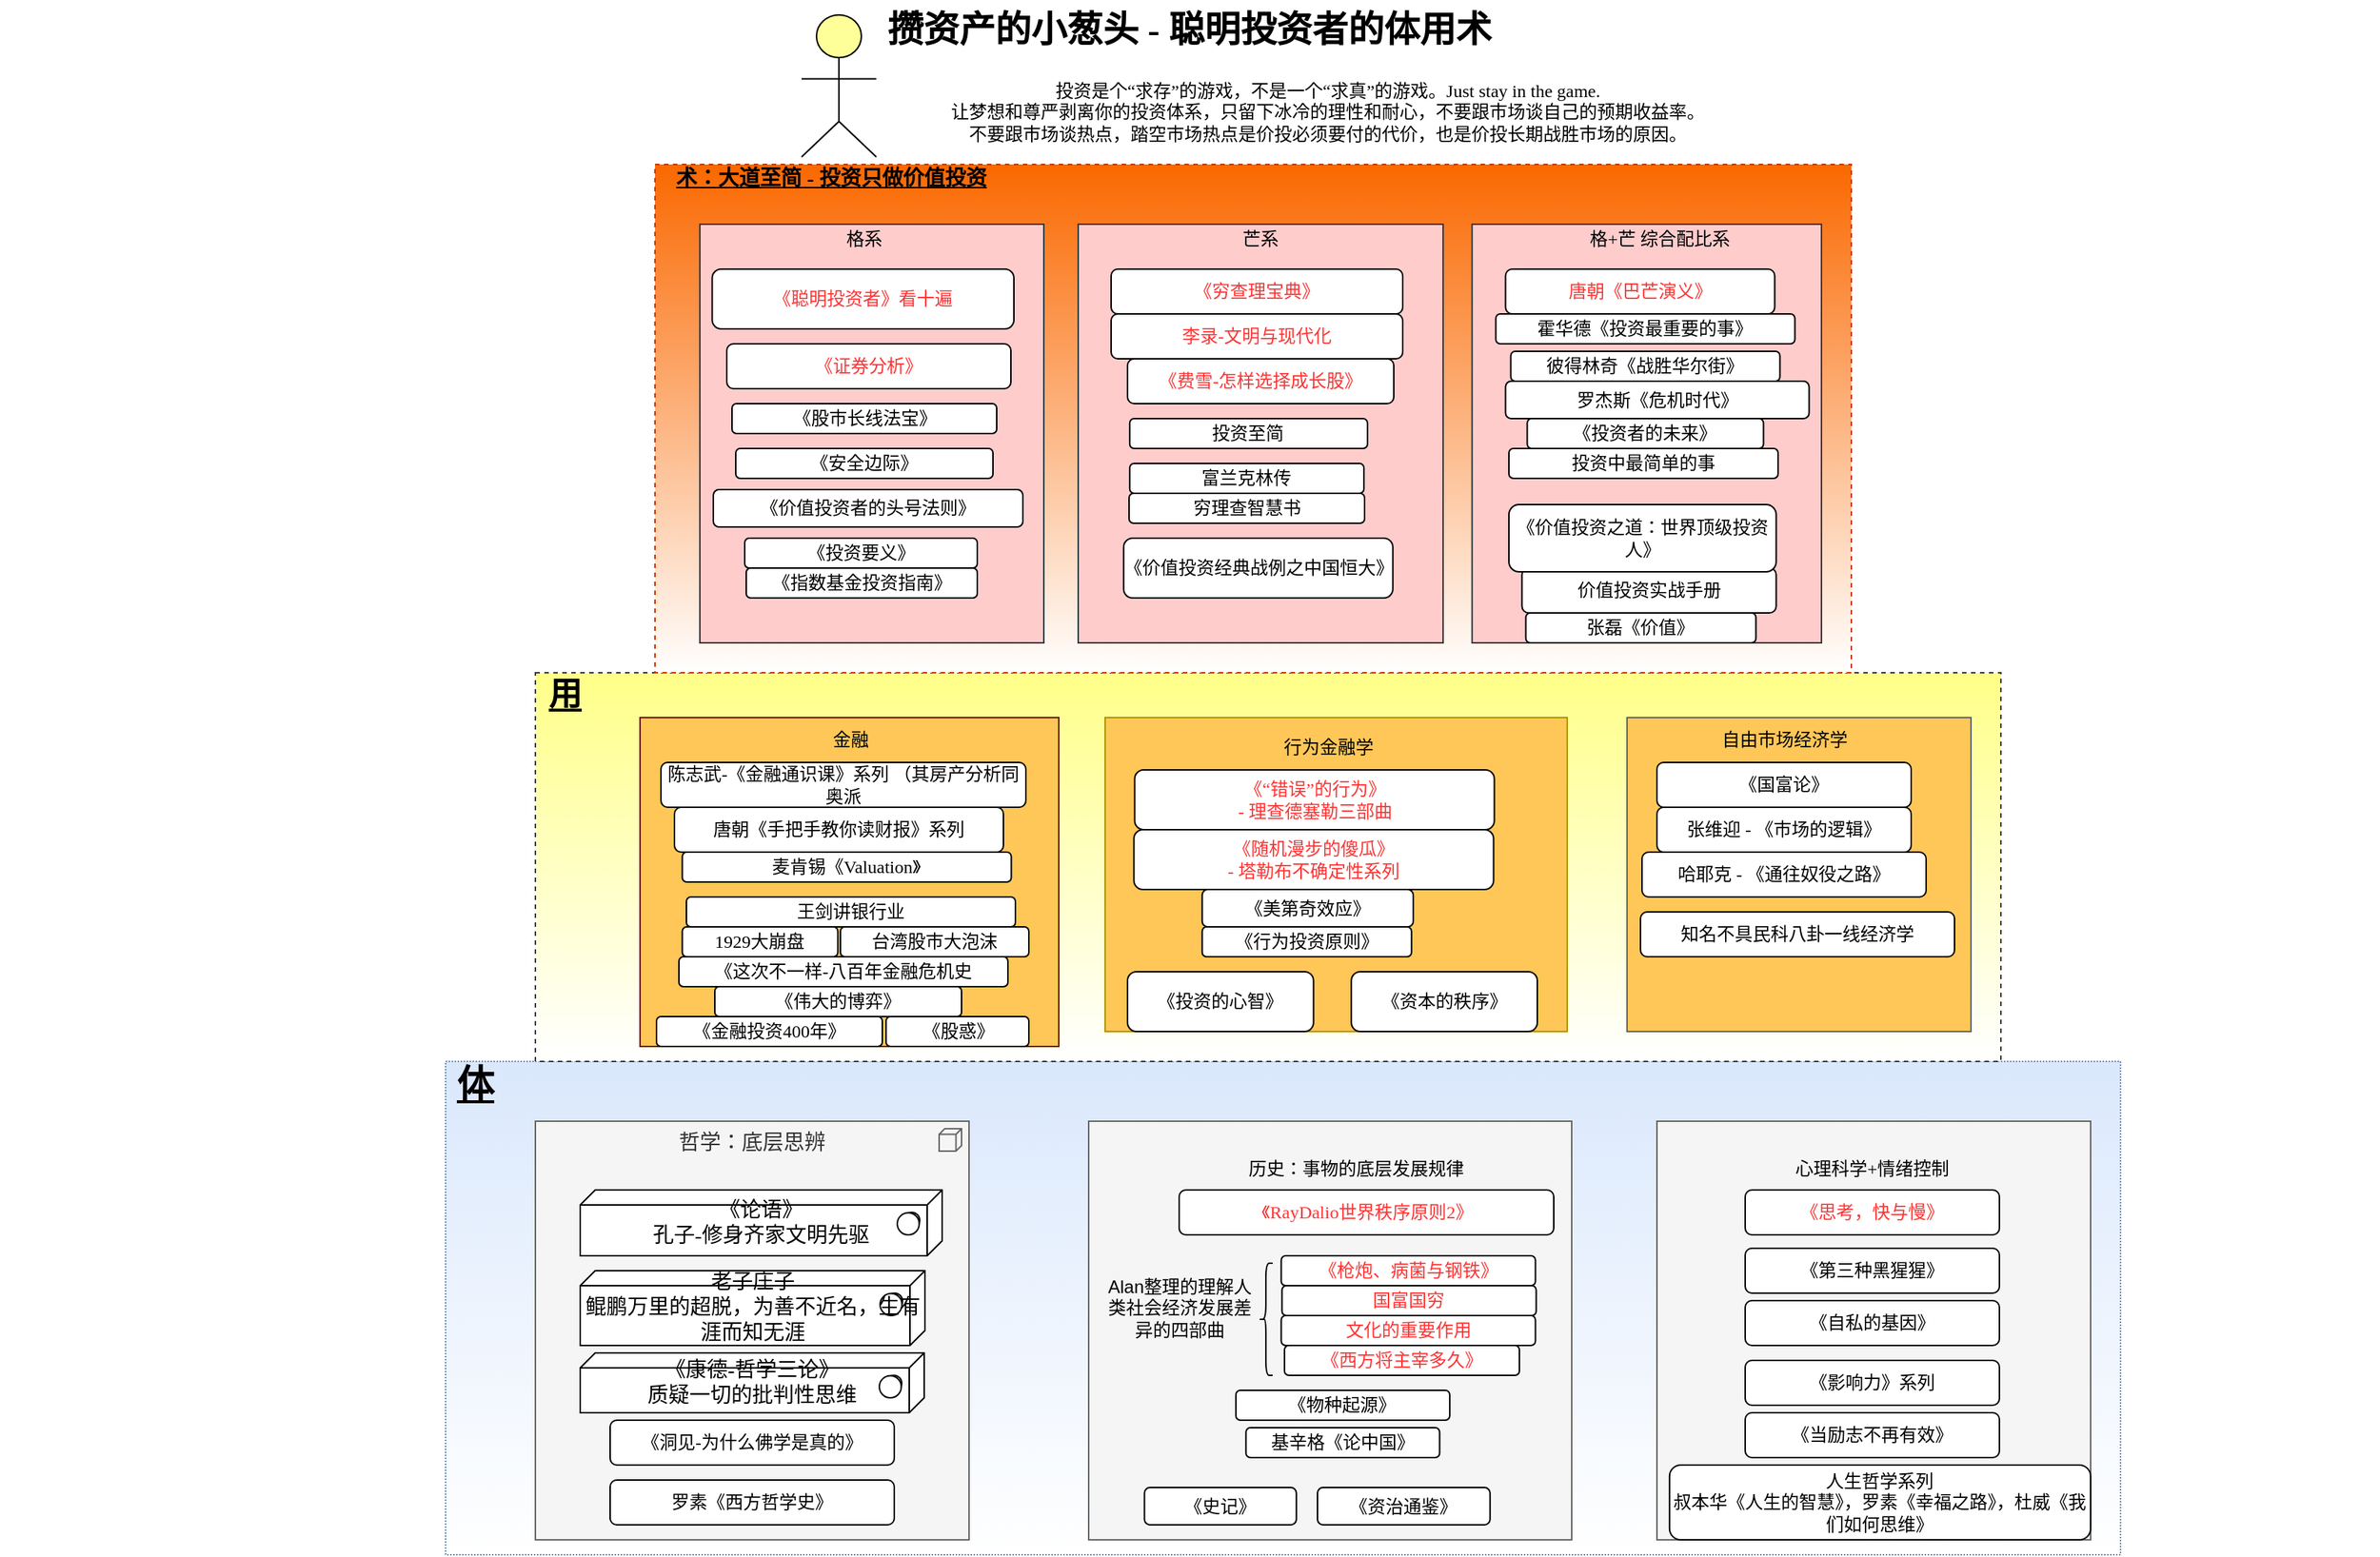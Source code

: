 <mxfile version="17.4.2" type="github">
  <diagram id="6I0OCvxSQrVGMHxT2VVA" name="Page-1">
    <mxGraphModel dx="2276" dy="768" grid="1" gridSize="10" guides="1" tooltips="1" connect="1" arrows="1" fold="1" page="1" pageScale="1" pageWidth="850" pageHeight="1100" math="0" shadow="0">
      <root>
        <mxCell id="0" />
        <mxCell id="1" parent="0" />
        <mxCell id="2UPQn2hBmgpu22kjz8Il-1" value="" style="whiteSpace=wrap;html=1;strokeColor=#6c8ebf;strokeWidth=1;fillColor=#dae8fc;fontSize=14;gradientColor=#ffffff;fontFamily=Verdana;dashed=1;dashPattern=1 1;" parent="1" vertex="1">
          <mxGeometry x="220" y="750" width="1120" height="330" as="geometry" />
        </mxCell>
        <mxCell id="dKdSaXE48SgPbhcamS2K-31" value="" style="whiteSpace=wrap;html=1;strokeColor=#36393d;strokeWidth=1;fillColor=#ffff88;fontSize=14;gradientColor=#ffffff;fontFamily=Verdana;dashed=1;" parent="1" vertex="1">
          <mxGeometry x="280" y="490" width="980" height="260" as="geometry" />
        </mxCell>
        <mxCell id="dKdSaXE48SgPbhcamS2K-32" value="" style="whiteSpace=wrap;html=1;strokeColor=#C73500;strokeWidth=1;fillColor=#fa6800;fontSize=14;fontColor=#000000;gradientColor=#ffffff;fontFamily=Verdana;dashed=1;" parent="1" vertex="1">
          <mxGeometry x="360" y="150" width="800" height="340" as="geometry" />
        </mxCell>
        <mxCell id="dKdSaXE48SgPbhcamS2K-33" value="哲学：底层思辨" style="html=1;whiteSpace=wrap;fillColor=#f5f5f5;shape=mxgraph.archimate3.application;appType=node;archiType=square;fontSize=14;verticalAlign=top;fontColor=#333333;strokeColor=#666666;fontFamily=Verdana;" parent="1" vertex="1">
          <mxGeometry x="280" y="790" width="290" height="280" as="geometry" />
        </mxCell>
        <mxCell id="dKdSaXE48SgPbhcamS2K-35" value="《论语》&lt;div&gt;孔子-修身齐家文明先驱&lt;/div&gt;" style="html=1;whiteSpace=wrap;shape=mxgraph.archimate3.tech;techType=sysSw;fontSize=14;fontFamily=Verdana;" parent="1" vertex="1">
          <mxGeometry x="310" y="836" width="242" height="44" as="geometry" />
        </mxCell>
        <mxCell id="dKdSaXE48SgPbhcamS2K-37" value="《康德-哲学三论》&lt;br&gt;质疑一切的批判性思维" style="html=1;whiteSpace=wrap;shape=mxgraph.archimate3.tech;techType=sysSw;fontSize=14;fontFamily=Verdana;" parent="1" vertex="1">
          <mxGeometry x="310" y="945" width="230" height="40" as="geometry" />
        </mxCell>
        <mxCell id="dKdSaXE48SgPbhcamS2K-58" value="体" style="text;html=1;strokeColor=none;fillColor=none;align=center;verticalAlign=middle;whiteSpace=wrap;fontSize=25;fontStyle=5;fontFamily=Verdana;" parent="1" vertex="1">
          <mxGeometry x="220" y="750" width="40" height="30" as="geometry" />
        </mxCell>
        <mxCell id="dKdSaXE48SgPbhcamS2K-59" value="用" style="text;html=1;strokeColor=none;fillColor=none;align=center;verticalAlign=middle;whiteSpace=wrap;fontSize=22;fontStyle=5;fontFamily=Verdana;" parent="1" vertex="1">
          <mxGeometry x="280" y="490" width="40" height="30" as="geometry" />
        </mxCell>
        <mxCell id="dKdSaXE48SgPbhcamS2K-60" value="术：大道至简 - 投资只做价值投资" style="text;html=1;strokeColor=none;fillColor=none;align=center;verticalAlign=middle;whiteSpace=wrap;fontSize=14;fontStyle=5;fontFamily=Verdana;" parent="1" vertex="1">
          <mxGeometry x="358.25" y="150" width="240" height="20" as="geometry" />
        </mxCell>
        <mxCell id="dKdSaXE48SgPbhcamS2K-62" value="" style="html=1;whiteSpace=wrap;fillColor=#ffff99;shape=mxgraph.archimate3.actor;fontSize=14;fontFamily=Verdana;" parent="1" vertex="1">
          <mxGeometry x="458" y="50" width="50" height="95" as="geometry" />
        </mxCell>
        <mxCell id="dKdSaXE48SgPbhcamS2K-63" value="攒资产的小葱头 - 聪明投资者的体用术" style="text;strokeColor=none;fillColor=none;html=1;fontSize=24;fontStyle=1;verticalAlign=middle;align=center;fontFamily=Verdana;" parent="1" vertex="1">
          <mxGeometry x="-77.82" y="40" width="1590" height="40" as="geometry" />
        </mxCell>
        <mxCell id="2UPQn2hBmgpu22kjz8Il-3" value="" style="rounded=0;whiteSpace=wrap;html=1;fillColor=#f5f5f5;strokeColor=#666666;fontColor=#333333;fontFamily=Verdana;" parent="1" vertex="1">
          <mxGeometry x="650" y="790" width="323" height="280" as="geometry" />
        </mxCell>
        <mxCell id="2UPQn2hBmgpu22kjz8Il-4" value="历史：事物的底层发展规律" style="text;html=1;strokeColor=none;fillColor=none;align=center;verticalAlign=middle;whiteSpace=wrap;rounded=0;fontFamily=Verdana;" parent="1" vertex="1">
          <mxGeometry x="729.13" y="808" width="199.75" height="28" as="geometry" />
        </mxCell>
        <mxCell id="2UPQn2hBmgpu22kjz8Il-6" value="《枪炮、病菌与钢铁》" style="rounded=1;whiteSpace=wrap;html=1;fontFamily=Verdana;fontColor=#FF3333;" parent="1" vertex="1">
          <mxGeometry x="778.75" y="880" width="170" height="20" as="geometry" />
        </mxCell>
        <mxCell id="2UPQn2hBmgpu22kjz8Il-7" value="《西方将主宰多久》" style="rounded=1;whiteSpace=wrap;html=1;fontFamily=Verdana;fontColor=#FF3333;" parent="1" vertex="1">
          <mxGeometry x="780.91" y="940" width="157.13" height="20" as="geometry" />
        </mxCell>
        <mxCell id="2UPQn2hBmgpu22kjz8Il-10" value="" style="rounded=0;whiteSpace=wrap;html=1;fillColor=#FFC757;fontColor=#ffffff;strokeColor=#6D1F00;fontFamily=Verdana;" parent="1" vertex="1">
          <mxGeometry x="350" y="520" width="280" height="220" as="geometry" />
        </mxCell>
        <mxCell id="2UPQn2hBmgpu22kjz8Il-9" value="陈志武-《金融通识课》系列 （其房产分析同奥派" style="rounded=1;whiteSpace=wrap;html=1;fontFamily=Verdana;" parent="1" vertex="1">
          <mxGeometry x="364" y="550" width="244" height="30" as="geometry" />
        </mxCell>
        <mxCell id="2UPQn2hBmgpu22kjz8Il-12" value="金融" style="text;html=1;strokeColor=none;fillColor=none;align=center;verticalAlign=middle;whiteSpace=wrap;rounded=0;fontFamily=Verdana;" parent="1" vertex="1">
          <mxGeometry x="461" y="520" width="60" height="30" as="geometry" />
        </mxCell>
        <mxCell id="2UPQn2hBmgpu22kjz8Il-13" value="" style="rounded=0;whiteSpace=wrap;html=1;fillColor=#f5f5f5;strokeColor=#666666;fontColor=#333333;fontFamily=Verdana;" parent="1" vertex="1">
          <mxGeometry x="1030" y="790" width="290" height="280" as="geometry" />
        </mxCell>
        <mxCell id="2UPQn2hBmgpu22kjz8Il-14" value="心理科学+情绪控制" style="text;html=1;strokeColor=none;fillColor=none;align=center;verticalAlign=middle;whiteSpace=wrap;rounded=0;fontFamily=Verdana;" parent="1" vertex="1">
          <mxGeometry x="1074.13" y="808" width="199.75" height="28" as="geometry" />
        </mxCell>
        <mxCell id="2UPQn2hBmgpu22kjz8Il-15" value="《物种起源》" style="rounded=1;whiteSpace=wrap;html=1;fontFamily=Verdana;" parent="1" vertex="1">
          <mxGeometry x="748.44" y="970" width="143" height="20" as="geometry" />
        </mxCell>
        <mxCell id="2UPQn2hBmgpu22kjz8Il-16" value="《第三种黑猩猩》" style="rounded=1;whiteSpace=wrap;html=1;fontFamily=Verdana;" parent="1" vertex="1">
          <mxGeometry x="1089.01" y="875" width="170" height="30" as="geometry" />
        </mxCell>
        <mxCell id="2UPQn2hBmgpu22kjz8Il-17" value="《影响力》系列" style="rounded=1;whiteSpace=wrap;html=1;fontFamily=Verdana;" parent="1" vertex="1">
          <mxGeometry x="1089.01" y="950" width="170" height="30" as="geometry" />
        </mxCell>
        <mxCell id="2UPQn2hBmgpu22kjz8Il-18" value="" style="rounded=0;whiteSpace=wrap;html=1;fillColor=#FFC757;fontColor=#000000;strokeColor=#B09500;gradientColor=none;fontFamily=Verdana;" parent="1" vertex="1">
          <mxGeometry x="661" y="520" width="309" height="210" as="geometry" />
        </mxCell>
        <mxCell id="2UPQn2hBmgpu22kjz8Il-19" value="行为金融学" style="text;html=1;strokeColor=none;fillColor=none;align=center;verticalAlign=middle;whiteSpace=wrap;rounded=0;fontFamily=Verdana;" parent="1" vertex="1">
          <mxGeometry x="757.87" y="530" width="105" height="20" as="geometry" />
        </mxCell>
        <mxCell id="2UPQn2hBmgpu22kjz8Il-20" value="《随机漫步的傻瓜》&lt;br&gt;- 塔勒布不确定性系列" style="rounded=1;whiteSpace=wrap;html=1;fontFamily=Verdana;fontColor=#FF3333;" parent="1" vertex="1">
          <mxGeometry x="680.25" y="595" width="240.5" height="40" as="geometry" />
        </mxCell>
        <mxCell id="2UPQn2hBmgpu22kjz8Il-21" value="&lt;span&gt;《美第奇效应》&lt;/span&gt;" style="rounded=1;whiteSpace=wrap;html=1;gradientColor=#ffffff;fontFamily=Verdana;" parent="1" vertex="1">
          <mxGeometry x="725.88" y="635" width="141.18" height="25" as="geometry" />
        </mxCell>
        <mxCell id="2UPQn2hBmgpu22kjz8Il-22" value="" style="rounded=0;whiteSpace=wrap;html=1;fillColor=#FFC757;strokeColor=#666666;fontColor=#333333;fontFamily=Verdana;" parent="1" vertex="1">
          <mxGeometry x="1010" y="520" width="230" height="210" as="geometry" />
        </mxCell>
        <mxCell id="2UPQn2hBmgpu22kjz8Il-23" value="自由市场经济学" style="text;html=1;strokeColor=none;fillColor=none;align=center;verticalAlign=middle;whiteSpace=wrap;rounded=0;fontFamily=Verdana;" parent="1" vertex="1">
          <mxGeometry x="1054.5" y="530" width="121" height="10" as="geometry" />
        </mxCell>
        <mxCell id="2UPQn2hBmgpu22kjz8Il-24" value="《国富论》" style="rounded=1;whiteSpace=wrap;html=1;gradientColor=#ffffff;fontFamily=Verdana;" parent="1" vertex="1">
          <mxGeometry x="1030" y="550" width="170" height="30" as="geometry" />
        </mxCell>
        <mxCell id="2UPQn2hBmgpu22kjz8Il-25" value="张维迎 - 《市场的逻辑》" style="rounded=1;whiteSpace=wrap;html=1;gradientColor=#ffffff;fontFamily=Verdana;" parent="1" vertex="1">
          <mxGeometry x="1030" y="580" width="170" height="30" as="geometry" />
        </mxCell>
        <mxCell id="2UPQn2hBmgpu22kjz8Il-27" value="知名不具民科八卦一线经济学" style="rounded=1;whiteSpace=wrap;html=1;gradientColor=#ffffff;fontFamily=Verdana;" parent="1" vertex="1">
          <mxGeometry x="1019" y="650" width="210" height="30" as="geometry" />
        </mxCell>
        <mxCell id="2UPQn2hBmgpu22kjz8Il-26" value="哈耶克 - 《通往奴役之路》" style="rounded=1;whiteSpace=wrap;html=1;gradientColor=#ffffff;fontFamily=Verdana;" parent="1" vertex="1">
          <mxGeometry x="1020" y="610" width="190" height="30" as="geometry" />
        </mxCell>
        <mxCell id="2UPQn2hBmgpu22kjz8Il-30" value="" style="rounded=0;whiteSpace=wrap;html=1;fillColor=#ffcccc;strokeColor=#36393d;fontFamily=Verdana;" parent="1" vertex="1">
          <mxGeometry x="390" y="190" width="230" height="280" as="geometry" />
        </mxCell>
        <mxCell id="2UPQn2hBmgpu22kjz8Il-31" value="格系" style="text;html=1;strokeColor=none;fillColor=none;align=center;verticalAlign=middle;whiteSpace=wrap;rounded=0;fontFamily=Verdana;fontStyle=0" parent="1" vertex="1">
          <mxGeometry x="445" y="195" width="110" height="10" as="geometry" />
        </mxCell>
        <mxCell id="2UPQn2hBmgpu22kjz8Il-32" value="" style="rounded=0;whiteSpace=wrap;html=1;fillColor=#ffcccc;strokeColor=#36393d;fontFamily=Verdana;" parent="1" vertex="1">
          <mxGeometry x="643" y="190" width="244" height="280" as="geometry" />
        </mxCell>
        <mxCell id="2UPQn2hBmgpu22kjz8Il-33" value="芒系" style="text;html=1;strokeColor=none;fillColor=none;align=center;verticalAlign=middle;whiteSpace=wrap;rounded=0;fontFamily=Verdana;" parent="1" vertex="1">
          <mxGeometry x="710" y="195" width="110" height="10" as="geometry" />
        </mxCell>
        <mxCell id="2UPQn2hBmgpu22kjz8Il-34" value="" style="rounded=0;whiteSpace=wrap;html=1;fillColor=#ffcccc;strokeColor=#36393d;fontFamily=Verdana;" parent="1" vertex="1">
          <mxGeometry x="906.37" y="190" width="233.63" height="280" as="geometry" />
        </mxCell>
        <mxCell id="2UPQn2hBmgpu22kjz8Il-35" value="格+芒 综合配比系" style="text;html=1;strokeColor=none;fillColor=none;align=center;verticalAlign=middle;whiteSpace=wrap;rounded=0;fontFamily=Verdana;" parent="1" vertex="1">
          <mxGeometry x="967.25" y="190" width="130" height="20" as="geometry" />
        </mxCell>
        <mxCell id="2UPQn2hBmgpu22kjz8Il-36" value="《证券分析》" style="rounded=1;whiteSpace=wrap;html=1;fontFamily=Verdana;fontColor=#FF3333;" parent="1" vertex="1">
          <mxGeometry x="408" y="270" width="190" height="30" as="geometry" />
        </mxCell>
        <mxCell id="2UPQn2hBmgpu22kjz8Il-37" value="《聪明投资者》看十遍" style="rounded=1;whiteSpace=wrap;html=1;fontFamily=Verdana;fontColor=#FF3333;" parent="1" vertex="1">
          <mxGeometry x="398.25" y="220" width="201.75" height="40" as="geometry" />
        </mxCell>
        <mxCell id="2UPQn2hBmgpu22kjz8Il-38" value="《投资要义》" style="rounded=1;whiteSpace=wrap;html=1;fontFamily=Verdana;" parent="1" vertex="1">
          <mxGeometry x="420" y="400" width="155.5" height="20" as="geometry" />
        </mxCell>
        <mxCell id="2UPQn2hBmgpu22kjz8Il-39" value="《股市长线法宝》" style="rounded=1;whiteSpace=wrap;html=1;fontFamily=Verdana;" parent="1" vertex="1">
          <mxGeometry x="411.5" y="310" width="177" height="20" as="geometry" />
        </mxCell>
        <mxCell id="2UPQn2hBmgpu22kjz8Il-40" value="唐朝《手把手教你读财报》系列" style="rounded=1;whiteSpace=wrap;html=1;fontFamily=Verdana;" parent="1" vertex="1">
          <mxGeometry x="373" y="580" width="220" height="30" as="geometry" />
        </mxCell>
        <mxCell id="2UPQn2hBmgpu22kjz8Il-41" value="《费雪-怎样选择成长股》" style="rounded=1;whiteSpace=wrap;html=1;fontFamily=Verdana;labelBackgroundColor=none;labelBorderColor=none;fontColor=#FF3333;" parent="1" vertex="1">
          <mxGeometry x="675.97" y="280" width="178.07" height="30" as="geometry" />
        </mxCell>
        <mxCell id="2UPQn2hBmgpu22kjz8Il-42" value="《穷查理宝典》" style="rounded=1;whiteSpace=wrap;html=1;fontFamily=Verdana;labelBackgroundColor=none;labelBorderColor=none;fontColor=#FF3333;" parent="1" vertex="1">
          <mxGeometry x="665" y="220" width="195" height="30" as="geometry" />
        </mxCell>
        <mxCell id="2UPQn2hBmgpu22kjz8Il-43" value="李录-文明与现代化" style="rounded=1;whiteSpace=wrap;html=1;fontFamily=Verdana;labelBackgroundColor=none;labelBorderColor=none;fontColor=#FF3333;" parent="1" vertex="1">
          <mxGeometry x="665" y="250" width="195" height="30" as="geometry" />
        </mxCell>
        <mxCell id="2UPQn2hBmgpu22kjz8Il-44" value="投资至简" style="rounded=1;whiteSpace=wrap;html=1;fontFamily=Verdana;" parent="1" vertex="1">
          <mxGeometry x="677.44" y="320" width="159" height="20" as="geometry" />
        </mxCell>
        <mxCell id="2UPQn2hBmgpu22kjz8Il-45" value="投资中最简单的事" style="rounded=1;whiteSpace=wrap;html=1;fontFamily=Verdana;" parent="1" vertex="1">
          <mxGeometry x="931" y="340" width="180" height="20" as="geometry" />
        </mxCell>
        <mxCell id="2UPQn2hBmgpu22kjz8Il-46" value="富兰克林传" style="rounded=1;whiteSpace=wrap;html=1;fontFamily=Verdana;" parent="1" vertex="1">
          <mxGeometry x="677.44" y="350" width="156.62" height="20" as="geometry" />
        </mxCell>
        <mxCell id="2UPQn2hBmgpu22kjz8Il-47" value="唐朝《巴芒演义》" style="rounded=1;whiteSpace=wrap;html=1;fontFamily=Verdana;fontColor=#FF3333;" parent="1" vertex="1">
          <mxGeometry x="928.75" y="220" width="180" height="30" as="geometry" />
        </mxCell>
        <mxCell id="2UPQn2hBmgpu22kjz8Il-48" value="价值投资实战手册" style="rounded=1;whiteSpace=wrap;html=1;fontFamily=Verdana;" parent="1" vertex="1">
          <mxGeometry x="939.74" y="420" width="170" height="30" as="geometry" />
        </mxCell>
        <mxCell id="2UPQn2hBmgpu22kjz8Il-49" value="罗杰斯《危机时代》" style="rounded=1;whiteSpace=wrap;html=1;fontFamily=Verdana;" parent="1" vertex="1">
          <mxGeometry x="928.75" y="295" width="203" height="25" as="geometry" />
        </mxCell>
        <mxCell id="2UPQn2hBmgpu22kjz8Il-50" value="投资是个“求存”的游戏，不是一个“求真”的游戏。Just stay in the game.&lt;br&gt;让梦想和尊严剥离你的投资体系，只留下冰冷的理性和耐心，不要跟市场谈自己的预期收益率。&lt;br&gt;不要跟市场谈热点，踏空市场热点是价投必须要付的代价，也是价投长期战胜市场的原因。" style="text;html=1;strokeColor=none;fillColor=none;align=center;verticalAlign=middle;whiteSpace=wrap;rounded=0;fontFamily=Verdana;" parent="1" vertex="1">
          <mxGeometry x="470.37" y="80" width="680" height="70" as="geometry" />
        </mxCell>
        <mxCell id="_oVIlWOz1TtohpvACNEr-1" value="王剑讲银行业" style="rounded=1;whiteSpace=wrap;html=1;fontFamily=Verdana;" parent="1" vertex="1">
          <mxGeometry x="381" y="640" width="220" height="20" as="geometry" />
        </mxCell>
        <mxCell id="_oVIlWOz1TtohpvACNEr-2" value="《思考，快与慢》" style="rounded=1;whiteSpace=wrap;html=1;fontFamily=Verdana;fontColor=#FF3333;" parent="1" vertex="1">
          <mxGeometry x="1089.01" y="836" width="170" height="30" as="geometry" />
        </mxCell>
        <mxCell id="_oVIlWOz1TtohpvACNEr-3" value="《自私的基因》" style="rounded=1;whiteSpace=wrap;html=1;fontFamily=Verdana;" parent="1" vertex="1">
          <mxGeometry x="1089" y="910" width="170" height="30" as="geometry" />
        </mxCell>
        <mxCell id="_oVIlWOz1TtohpvACNEr-4" value="张磊《价值》" style="rounded=1;whiteSpace=wrap;html=1;fontFamily=Verdana;" parent="1" vertex="1">
          <mxGeometry x="942.31" y="450" width="153.88" height="20" as="geometry" />
        </mxCell>
        <mxCell id="_oVIlWOz1TtohpvACNEr-5" value="霍华德《投资最重要的事》" style="rounded=1;whiteSpace=wrap;html=1;fontFamily=Verdana;" parent="1" vertex="1">
          <mxGeometry x="922.25" y="250" width="200" height="20" as="geometry" />
        </mxCell>
        <mxCell id="_oVIlWOz1TtohpvACNEr-6" value="《洞见-为什么佛学是真的》" style="rounded=1;whiteSpace=wrap;html=1;fontFamily=Verdana;" parent="1" vertex="1">
          <mxGeometry x="330" y="990" width="190" height="30" as="geometry" />
        </mxCell>
        <mxCell id="_oVIlWOz1TtohpvACNEr-7" value="彼得林奇《战胜华尔街》" style="rounded=1;whiteSpace=wrap;html=1;fontFamily=Verdana;" parent="1" vertex="1">
          <mxGeometry x="932.25" y="275" width="180" height="20" as="geometry" />
        </mxCell>
        <mxCell id="_oVIlWOz1TtohpvACNEr-9" value="1929大崩盘" style="rounded=1;whiteSpace=wrap;html=1;fontFamily=Verdana;" parent="1" vertex="1">
          <mxGeometry x="378.25" y="660" width="104" height="20" as="geometry" />
        </mxCell>
        <mxCell id="_oVIlWOz1TtohpvACNEr-10" value="台湾股市大泡沫" style="rounded=1;whiteSpace=wrap;html=1;fontFamily=Verdana;" parent="1" vertex="1">
          <mxGeometry x="484" y="660" width="126" height="20" as="geometry" />
        </mxCell>
        <mxCell id="_oVIlWOz1TtohpvACNEr-11" value="《这次不一样-八百年金融危机史" style="rounded=1;whiteSpace=wrap;html=1;fontFamily=Verdana;" parent="1" vertex="1">
          <mxGeometry x="376" y="680" width="220" height="20" as="geometry" />
        </mxCell>
        <mxCell id="rPRx6Cu0Rj1aU1Bfvwr7-1" value="《“错误”的行为》&lt;br&gt;- 理查德塞勒三部曲" style="rounded=1;whiteSpace=wrap;html=1;fontFamily=Verdana;fontColor=#FF3333;" parent="1" vertex="1">
          <mxGeometry x="680.76" y="555" width="240.5" height="40" as="geometry" />
        </mxCell>
        <mxCell id="GKAUTqrhiYJ9FwPA4YBA-1" value="国富国穷" style="rounded=1;whiteSpace=wrap;html=1;gradientColor=#ffffff;fontFamily=Verdana;fontColor=#FF3333;" parent="1" vertex="1">
          <mxGeometry x="779.26" y="900" width="170" height="20" as="geometry" />
        </mxCell>
        <mxCell id="GKAUTqrhiYJ9FwPA4YBA-2" value="穷理查智慧书" style="rounded=1;whiteSpace=wrap;html=1;gradientColor=#ffffff;fontFamily=Verdana;" parent="1" vertex="1">
          <mxGeometry x="677" y="370" width="157.5" height="20" as="geometry" />
        </mxCell>
        <mxCell id="ezXGHrwmtlA3wl73h4Eo-1" value="老子庄子&lt;br&gt;鲲鹏万里的超脱，为善不近名，生有涯而知无涯" style="html=1;whiteSpace=wrap;shape=mxgraph.archimate3.tech;techType=sysSw;fontSize=14;fontFamily=Verdana;" parent="1" vertex="1">
          <mxGeometry x="310" y="890" width="230.5" height="50" as="geometry" />
        </mxCell>
        <mxCell id="ezXGHrwmtlA3wl73h4Eo-2" value="《RayDalio世界秩序原则2》" style="rounded=1;whiteSpace=wrap;html=1;fontFamily=Verdana;fontColor=#FF3333;" parent="1" vertex="1">
          <mxGeometry x="710.5" y="836" width="250.5" height="30" as="geometry" />
        </mxCell>
        <mxCell id="ezXGHrwmtlA3wl73h4Eo-3" value="《指数基金投资指南》" style="rounded=1;whiteSpace=wrap;html=1;fontFamily=Verdana;" parent="1" vertex="1">
          <mxGeometry x="421" y="420" width="154.5" height="20" as="geometry" />
        </mxCell>
        <mxCell id="vK0wXEQlyKKFTBUph-yH-1" value="文化的重要作用" style="rounded=1;whiteSpace=wrap;html=1;gradientColor=#ffffff;fontFamily=Verdana;fontColor=#FF3333;" parent="1" vertex="1">
          <mxGeometry x="778.75" y="920" width="170" height="20" as="geometry" />
        </mxCell>
        <mxCell id="vK0wXEQlyKKFTBUph-yH-4" value="" style="shape=curlyBracket;whiteSpace=wrap;html=1;rounded=1;" parent="1" vertex="1">
          <mxGeometry x="764" y="885" width="9" height="75" as="geometry" />
        </mxCell>
        <mxCell id="vK0wXEQlyKKFTBUph-yH-5" value="Alan整理的理解人类社会经济发展差异的四部曲" style="text;html=1;strokeColor=none;fillColor=none;align=center;verticalAlign=middle;whiteSpace=wrap;rounded=0;" parent="1" vertex="1">
          <mxGeometry x="659" y="870" width="104.19" height="90" as="geometry" />
        </mxCell>
        <mxCell id="vK0wXEQlyKKFTBUph-yH-6" value="《当励志不再有效》" style="rounded=1;whiteSpace=wrap;html=1;fontFamily=Verdana;" parent="1" vertex="1">
          <mxGeometry x="1089.01" y="985" width="170" height="30" as="geometry" />
        </mxCell>
        <mxCell id="vK0wXEQlyKKFTBUph-yH-7" value="《伟大的博弈》" style="rounded=1;whiteSpace=wrap;html=1;gradientColor=#ffffff;fontFamily=Verdana;" parent="1" vertex="1">
          <mxGeometry x="400" y="700" width="165" height="20" as="geometry" />
        </mxCell>
        <mxCell id="vK0wXEQlyKKFTBUph-yH-8" value="基辛格《论中国》" style="rounded=1;whiteSpace=wrap;html=1;gradientColor=#ffffff;fontFamily=Verdana;" parent="1" vertex="1">
          <mxGeometry x="755.19" y="995" width="129.5" height="20" as="geometry" />
        </mxCell>
        <mxCell id="vK0wXEQlyKKFTBUph-yH-9" value="《安全边际》" style="rounded=1;whiteSpace=wrap;html=1;fontFamily=Verdana;" parent="1" vertex="1">
          <mxGeometry x="414" y="340" width="172" height="20" as="geometry" />
        </mxCell>
        <mxCell id="vK0wXEQlyKKFTBUph-yH-10" value="《价值投资经典战例之中国恒大》" style="rounded=1;whiteSpace=wrap;html=1;gradientColor=#ffffff;fontFamily=Verdana;" parent="1" vertex="1">
          <mxGeometry x="673.38" y="400" width="180" height="40" as="geometry" />
        </mxCell>
        <mxCell id="vK0wXEQlyKKFTBUph-yH-11" value="《投资者的未来》" style="rounded=1;whiteSpace=wrap;html=1;gradientColor=#ffffff;fontFamily=Verdana;" parent="1" vertex="1">
          <mxGeometry x="943.25" y="320" width="158" height="20" as="geometry" />
        </mxCell>
        <mxCell id="vK0wXEQlyKKFTBUph-yH-12" value="&lt;span&gt;《投资的心智》&lt;/span&gt;" style="rounded=1;whiteSpace=wrap;html=1;gradientColor=#ffffff;fontFamily=Verdana;" parent="1" vertex="1">
          <mxGeometry x="675.97" y="690" width="124.37" height="40" as="geometry" />
        </mxCell>
        <mxCell id="vK0wXEQlyKKFTBUph-yH-13" value="&lt;span&gt;《资本的秩序》&lt;/span&gt;" style="rounded=1;whiteSpace=wrap;html=1;gradientColor=#ffffff;fontFamily=Verdana;" parent="1" vertex="1">
          <mxGeometry x="825.63" y="690" width="124.37" height="40" as="geometry" />
        </mxCell>
        <mxCell id="vK0wXEQlyKKFTBUph-yH-14" value="罗素《西方哲学史》" style="rounded=1;whiteSpace=wrap;html=1;fontFamily=Verdana;" parent="1" vertex="1">
          <mxGeometry x="330" y="1030" width="190" height="30" as="geometry" />
        </mxCell>
        <mxCell id="vK0wXEQlyKKFTBUph-yH-15" value="&lt;span&gt;《价值投资者的头号法则》&lt;/span&gt;" style="rounded=1;whiteSpace=wrap;html=1;gradientColor=#ffffff;fontFamily=Verdana;" parent="1" vertex="1">
          <mxGeometry x="399" y="367.5" width="207" height="25" as="geometry" />
        </mxCell>
        <mxCell id="vK0wXEQlyKKFTBUph-yH-16" value="&lt;span&gt;《行为投资原则》&lt;/span&gt;" style="rounded=1;whiteSpace=wrap;html=1;gradientColor=#ffffff;fontFamily=Verdana;" parent="1" vertex="1">
          <mxGeometry x="725.88" y="660" width="140" height="20" as="geometry" />
        </mxCell>
        <mxCell id="vK0wXEQlyKKFTBUph-yH-17" value="&lt;span&gt;《价值投资之道：世界顶级投资人》&lt;/span&gt;" style="rounded=1;whiteSpace=wrap;html=1;gradientColor=#ffffff;fontFamily=Verdana;" parent="1" vertex="1">
          <mxGeometry x="931" y="377.5" width="178.74" height="45" as="geometry" />
        </mxCell>
        <mxCell id="vK0wXEQlyKKFTBUph-yH-18" value="《股惑》" style="rounded=1;whiteSpace=wrap;html=1;gradientColor=#ffffff;fontFamily=Verdana;" parent="1" vertex="1">
          <mxGeometry x="514.5" y="720" width="95.5" height="20" as="geometry" />
        </mxCell>
        <mxCell id="vK0wXEQlyKKFTBUph-yH-19" value="《金融投资400年》" style="rounded=1;whiteSpace=wrap;html=1;gradientColor=#ffffff;fontFamily=Verdana;" parent="1" vertex="1">
          <mxGeometry x="361" y="720" width="151" height="20" as="geometry" />
        </mxCell>
        <mxCell id="QaaT8NTQMAoI1dg-I-qQ-5" value="《史记》" style="rounded=1;whiteSpace=wrap;html=1;gradientColor=#ffffff;fontFamily=Verdana;" parent="1" vertex="1">
          <mxGeometry x="687.29" y="1035" width="101.59" height="25" as="geometry" />
        </mxCell>
        <mxCell id="QaaT8NTQMAoI1dg-I-qQ-6" value="《资治通鉴》" style="rounded=1;whiteSpace=wrap;html=1;gradientColor=#ffffff;fontFamily=Verdana;" parent="1" vertex="1">
          <mxGeometry x="803" y="1035" width="115.38" height="25" as="geometry" />
        </mxCell>
        <mxCell id="QaaT8NTQMAoI1dg-I-qQ-7" value="麦肯锡《Valuation》" style="rounded=1;whiteSpace=wrap;html=1;fontFamily=Verdana;" parent="1" vertex="1">
          <mxGeometry x="378.25" y="610" width="220" height="20" as="geometry" />
        </mxCell>
        <mxCell id="el99wQrL4NRKMUbZvjVx-1" value="人生哲学系列&lt;br&gt;叔本华《人生的智慧》，罗素《幸福之路》，杜威《我们如何思维》" style="rounded=1;whiteSpace=wrap;html=1;gradientColor=#ffffff;fontFamily=Verdana;" vertex="1" parent="1">
          <mxGeometry x="1038.41" y="1020" width="281.59" height="50" as="geometry" />
        </mxCell>
      </root>
    </mxGraphModel>
  </diagram>
</mxfile>

